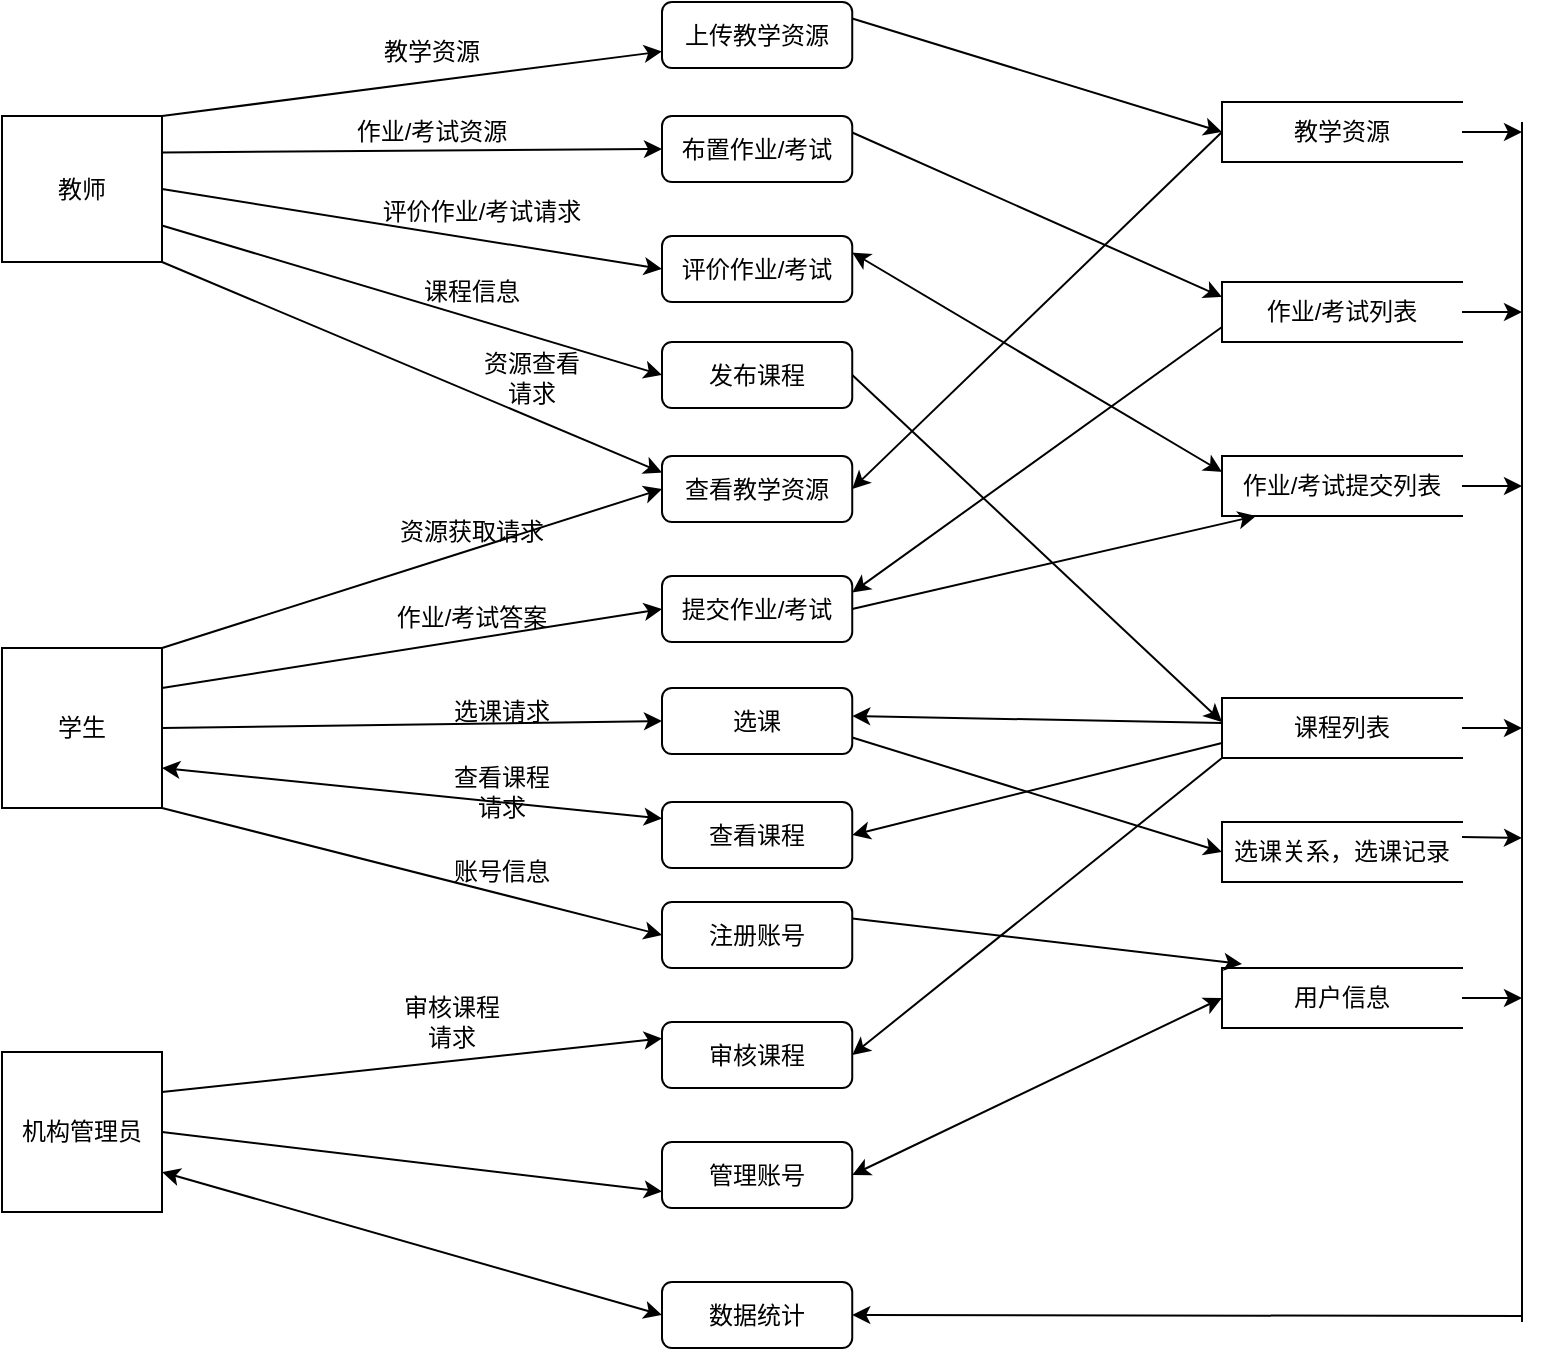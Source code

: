 <mxfile>
    <diagram id="RD9v1dBwKJLtjtYIJkta" name="Page-1">
        <mxGraphModel dx="1130" dy="825" grid="1" gridSize="10" guides="1" tooltips="1" connect="1" arrows="1" fold="1" page="1" pageScale="1" pageWidth="850" pageHeight="1100" math="0" shadow="0">
            <root>
                <mxCell id="0"/>
                <mxCell id="1" parent="0"/>
                <mxCell id="87" style="edgeStyle=none;html=1;exitX=1;exitY=0;exitDx=0;exitDy=0;entryX=0;entryY=0.5;entryDx=0;entryDy=0;" parent="1" source="3" target="20" edge="1">
                    <mxGeometry relative="1" as="geometry"/>
                </mxCell>
                <mxCell id="88" style="edgeStyle=none;html=1;exitX=1;exitY=0.25;exitDx=0;exitDy=0;entryX=0;entryY=0.5;entryDx=0;entryDy=0;" parent="1" source="3" target="62" edge="1">
                    <mxGeometry relative="1" as="geometry"/>
                </mxCell>
                <mxCell id="90" style="edgeStyle=none;html=1;exitX=1;exitY=0.5;exitDx=0;exitDy=0;entryX=0;entryY=0.5;entryDx=0;entryDy=0;" parent="1" source="3" target="8" edge="1">
                    <mxGeometry relative="1" as="geometry"/>
                </mxCell>
                <mxCell id="91" style="edgeStyle=none;html=1;exitX=1;exitY=0.75;exitDx=0;exitDy=0;entryX=0;entryY=0.25;entryDx=0;entryDy=0;startArrow=classic;startFill=1;" parent="1" source="3" target="75" edge="1">
                    <mxGeometry relative="1" as="geometry"/>
                </mxCell>
                <mxCell id="92" style="edgeStyle=none;html=1;exitX=1;exitY=1;exitDx=0;exitDy=0;entryX=0;entryY=0.5;entryDx=0;entryDy=0;" parent="1" source="3" target="74" edge="1">
                    <mxGeometry relative="1" as="geometry"/>
                </mxCell>
                <mxCell id="3" value="学生" style="rounded=0;whiteSpace=wrap;html=1;" parent="1" vertex="1">
                    <mxGeometry x="30" y="513" width="80" height="80" as="geometry"/>
                </mxCell>
                <mxCell id="6" value="选课请求" style="text;html=1;align=center;verticalAlign=middle;whiteSpace=wrap;rounded=0;" parent="1" vertex="1">
                    <mxGeometry x="250" y="530" width="60" height="30" as="geometry"/>
                </mxCell>
                <mxCell id="108" style="edgeStyle=none;html=1;exitX=1;exitY=0.75;exitDx=0;exitDy=0;entryX=0;entryY=0.5;entryDx=0;entryDy=0;" parent="1" source="8" target="17" edge="1">
                    <mxGeometry relative="1" as="geometry"/>
                </mxCell>
                <mxCell id="8" value="选课" style="rounded=1;whiteSpace=wrap;html=1;flipH=1;flipV=1;" parent="1" vertex="1">
                    <mxGeometry x="360" y="533" width="95.12" height="33" as="geometry"/>
                </mxCell>
                <mxCell id="135" style="edgeStyle=none;html=1;exitX=1;exitY=0.25;exitDx=0;exitDy=0;" parent="1" source="17" edge="1">
                    <mxGeometry relative="1" as="geometry">
                        <mxPoint x="790" y="608" as="targetPoint"/>
                    </mxGeometry>
                </mxCell>
                <mxCell id="17" value="选课关系，选课记录" style="shape=partialRectangle;whiteSpace=wrap;html=1;left=0;right=0;fillColor=none;" parent="1" vertex="1">
                    <mxGeometry x="640" y="600" width="120" height="30" as="geometry"/>
                </mxCell>
                <mxCell id="18" style="edgeStyle=none;html=1;exitX=0;exitY=0;exitDx=0;exitDy=0;entryX=0;entryY=1;entryDx=0;entryDy=0;endArrow=none;endFill=0;" parent="1" source="17" target="17" edge="1">
                    <mxGeometry relative="1" as="geometry"/>
                </mxCell>
                <mxCell id="20" value="查看教学资源" style="rounded=1;whiteSpace=wrap;html=1;flipH=1;flipV=1;" parent="1" vertex="1">
                    <mxGeometry x="360" y="417" width="95.12" height="33" as="geometry"/>
                </mxCell>
                <mxCell id="124" style="edgeStyle=none;html=1;exitX=0;exitY=0.5;exitDx=0;exitDy=0;entryX=1;entryY=0.5;entryDx=0;entryDy=0;" parent="1" source="24" target="20" edge="1">
                    <mxGeometry relative="1" as="geometry"/>
                </mxCell>
                <mxCell id="134" style="edgeStyle=none;html=1;exitX=1;exitY=0.5;exitDx=0;exitDy=0;" parent="1" source="24" edge="1">
                    <mxGeometry relative="1" as="geometry">
                        <mxPoint x="790" y="255" as="targetPoint"/>
                    </mxGeometry>
                </mxCell>
                <mxCell id="24" value="教学资源" style="shape=partialRectangle;whiteSpace=wrap;html=1;left=0;right=0;fillColor=none;" parent="1" vertex="1">
                    <mxGeometry x="640" y="240" width="120" height="30" as="geometry"/>
                </mxCell>
                <mxCell id="25" style="edgeStyle=none;html=1;exitX=0;exitY=0;exitDx=0;exitDy=0;entryX=0;entryY=1;entryDx=0;entryDy=0;endArrow=none;endFill=0;" parent="1" source="24" target="24" edge="1">
                    <mxGeometry relative="1" as="geometry"/>
                </mxCell>
                <mxCell id="28" value="教学资源" style="text;html=1;align=center;verticalAlign=middle;whiteSpace=wrap;rounded=0;" parent="1" vertex="1">
                    <mxGeometry x="210" y="200" width="70" height="30" as="geometry"/>
                </mxCell>
                <mxCell id="103" style="edgeStyle=none;html=1;exitX=1;exitY=0.5;exitDx=0;exitDy=0;" parent="1" source="30" edge="1">
                    <mxGeometry relative="1" as="geometry">
                        <mxPoint x="640" y="550" as="targetPoint"/>
                    </mxGeometry>
                </mxCell>
                <mxCell id="30" value="发布课程" style="rounded=1;whiteSpace=wrap;html=1;flipH=1;flipV=1;" parent="1" vertex="1">
                    <mxGeometry x="360" y="360" width="95.12" height="33" as="geometry"/>
                </mxCell>
                <mxCell id="31" value="审核课程" style="rounded=1;whiteSpace=wrap;html=1;flipH=1;flipV=1;" parent="1" vertex="1">
                    <mxGeometry x="360" y="700" width="95.12" height="33" as="geometry"/>
                </mxCell>
                <mxCell id="100" style="edgeStyle=none;html=1;exitX=0;exitY=1;exitDx=0;exitDy=0;entryX=1;entryY=0.5;entryDx=0;entryDy=0;" parent="1" source="35" target="31" edge="1">
                    <mxGeometry relative="1" as="geometry"/>
                </mxCell>
                <mxCell id="101" style="edgeStyle=none;html=1;exitX=0;exitY=0.75;exitDx=0;exitDy=0;entryX=1;entryY=0.5;entryDx=0;entryDy=0;" parent="1" source="35" target="75" edge="1">
                    <mxGeometry relative="1" as="geometry"/>
                </mxCell>
                <mxCell id="102" style="edgeStyle=none;html=1;entryX=1;entryY=0.5;entryDx=0;entryDy=0;" parent="1" edge="1">
                    <mxGeometry relative="1" as="geometry">
                        <mxPoint x="640" y="550.5" as="sourcePoint"/>
                        <mxPoint x="455.12" y="547" as="targetPoint"/>
                    </mxGeometry>
                </mxCell>
                <mxCell id="131" style="edgeStyle=none;html=1;exitX=1;exitY=0.5;exitDx=0;exitDy=0;" parent="1" source="35" edge="1">
                    <mxGeometry relative="1" as="geometry">
                        <mxPoint x="790" y="553" as="targetPoint"/>
                    </mxGeometry>
                </mxCell>
                <mxCell id="35" value="课程列表" style="shape=partialRectangle;whiteSpace=wrap;html=1;left=0;right=0;fillColor=none;" parent="1" vertex="1">
                    <mxGeometry x="640" y="538" width="120" height="30" as="geometry"/>
                </mxCell>
                <mxCell id="36" style="edgeStyle=none;html=1;exitX=0;exitY=0;exitDx=0;exitDy=0;entryX=0;entryY=1;entryDx=0;entryDy=0;endArrow=none;endFill=0;" parent="1" source="35" target="35" edge="1">
                    <mxGeometry relative="1" as="geometry"/>
                </mxCell>
                <mxCell id="79" style="edgeStyle=none;html=1;exitX=1;exitY=0;exitDx=0;exitDy=0;entryX=0;entryY=0.75;entryDx=0;entryDy=0;" parent="1" source="39" target="57" edge="1">
                    <mxGeometry relative="1" as="geometry"/>
                </mxCell>
                <mxCell id="80" style="edgeStyle=none;html=1;exitX=1;exitY=0.25;exitDx=0;exitDy=0;entryX=0;entryY=0.5;entryDx=0;entryDy=0;" parent="1" source="39" target="53" edge="1">
                    <mxGeometry relative="1" as="geometry"/>
                </mxCell>
                <mxCell id="81" style="edgeStyle=none;html=1;exitX=1;exitY=0.5;exitDx=0;exitDy=0;entryX=0;entryY=0.5;entryDx=0;entryDy=0;" parent="1" source="39" target="73" edge="1">
                    <mxGeometry relative="1" as="geometry"/>
                </mxCell>
                <mxCell id="82" style="edgeStyle=none;html=1;exitX=1;exitY=0.75;exitDx=0;exitDy=0;entryX=0;entryY=0.5;entryDx=0;entryDy=0;" parent="1" source="39" target="30" edge="1">
                    <mxGeometry relative="1" as="geometry"/>
                </mxCell>
                <mxCell id="85" style="edgeStyle=none;html=1;exitX=1;exitY=1;exitDx=0;exitDy=0;entryX=0;entryY=0.25;entryDx=0;entryDy=0;" parent="1" source="39" target="20" edge="1">
                    <mxGeometry relative="1" as="geometry"/>
                </mxCell>
                <mxCell id="39" value="教师" style="rounded=0;whiteSpace=wrap;html=1;" parent="1" vertex="1">
                    <mxGeometry x="30" y="247" width="80" height="73" as="geometry"/>
                </mxCell>
                <mxCell id="93" style="edgeStyle=none;html=1;exitX=1;exitY=0.25;exitDx=0;exitDy=0;entryX=0;entryY=0.25;entryDx=0;entryDy=0;" parent="1" source="44" target="31" edge="1">
                    <mxGeometry relative="1" as="geometry"/>
                </mxCell>
                <mxCell id="94" style="edgeStyle=none;html=1;exitX=1;exitY=0.5;exitDx=0;exitDy=0;entryX=0;entryY=0.75;entryDx=0;entryDy=0;" parent="1" source="44" target="78" edge="1">
                    <mxGeometry relative="1" as="geometry"/>
                </mxCell>
                <mxCell id="126" style="edgeStyle=none;html=1;exitX=1;exitY=0.75;exitDx=0;exitDy=0;entryX=0;entryY=0.5;entryDx=0;entryDy=0;startArrow=classic;startFill=1;" parent="1" source="44" target="125" edge="1">
                    <mxGeometry relative="1" as="geometry"/>
                </mxCell>
                <mxCell id="44" value="机构管理员" style="rounded=0;whiteSpace=wrap;html=1;" parent="1" vertex="1">
                    <mxGeometry x="30" y="715" width="80" height="80" as="geometry"/>
                </mxCell>
                <mxCell id="46" value="审核课程请求" style="text;html=1;align=center;verticalAlign=middle;whiteSpace=wrap;rounded=0;" parent="1" vertex="1">
                    <mxGeometry x="225" y="685" width="60" height="30" as="geometry"/>
                </mxCell>
                <mxCell id="116" style="edgeStyle=none;html=1;exitX=1;exitY=0.25;exitDx=0;exitDy=0;entryX=0;entryY=0.25;entryDx=0;entryDy=0;" parent="1" source="53" target="65" edge="1">
                    <mxGeometry relative="1" as="geometry"/>
                </mxCell>
                <mxCell id="53" value="布置作业/考试" style="rounded=1;whiteSpace=wrap;html=1;flipH=1;flipV=1;" parent="1" vertex="1">
                    <mxGeometry x="360" y="247" width="95.12" height="33" as="geometry"/>
                </mxCell>
                <mxCell id="111" style="edgeStyle=none;html=1;exitX=1;exitY=0.25;exitDx=0;exitDy=0;entryX=0;entryY=0.5;entryDx=0;entryDy=0;" parent="1" source="57" target="24" edge="1">
                    <mxGeometry relative="1" as="geometry"/>
                </mxCell>
                <mxCell id="57" value="上传教学资源" style="rounded=1;whiteSpace=wrap;html=1;flipH=1;flipV=1;" parent="1" vertex="1">
                    <mxGeometry x="360" y="190" width="95.12" height="33" as="geometry"/>
                </mxCell>
                <mxCell id="119" style="edgeStyle=none;html=1;exitX=1;exitY=0.5;exitDx=0;exitDy=0;entryX=0.142;entryY=1;entryDx=0;entryDy=0;entryPerimeter=0;" parent="1" source="62" target="69" edge="1">
                    <mxGeometry relative="1" as="geometry">
                        <mxPoint x="640" y="430" as="targetPoint"/>
                    </mxGeometry>
                </mxCell>
                <mxCell id="62" value="提交作业/考试" style="rounded=1;whiteSpace=wrap;html=1;flipH=1;flipV=1;" parent="1" vertex="1">
                    <mxGeometry x="360" y="477" width="95.12" height="33" as="geometry"/>
                </mxCell>
                <mxCell id="117" style="edgeStyle=none;html=1;exitX=0;exitY=0.75;exitDx=0;exitDy=0;entryX=1;entryY=0.25;entryDx=0;entryDy=0;" parent="1" source="65" target="62" edge="1">
                    <mxGeometry relative="1" as="geometry"/>
                </mxCell>
                <mxCell id="133" style="edgeStyle=none;html=1;exitX=1;exitY=0.5;exitDx=0;exitDy=0;" parent="1" source="65" edge="1">
                    <mxGeometry relative="1" as="geometry">
                        <mxPoint x="790" y="345" as="targetPoint"/>
                    </mxGeometry>
                </mxCell>
                <mxCell id="65" value="&lt;span style=&quot;color: rgb(0, 0, 0);&quot;&gt;作业/考试列表&lt;/span&gt;" style="shape=partialRectangle;whiteSpace=wrap;html=1;left=0;right=0;fillColor=none;" parent="1" vertex="1">
                    <mxGeometry x="640" y="330" width="120" height="30" as="geometry"/>
                </mxCell>
                <mxCell id="66" style="edgeStyle=none;html=1;exitX=0;exitY=0;exitDx=0;exitDy=0;entryX=0;entryY=1;entryDx=0;entryDy=0;endArrow=none;endFill=0;" parent="1" source="65" target="65" edge="1">
                    <mxGeometry relative="1" as="geometry"/>
                </mxCell>
                <mxCell id="120" style="edgeStyle=none;html=1;entryX=1;entryY=0.25;entryDx=0;entryDy=0;startArrow=classic;startFill=1;" parent="1" target="73" edge="1">
                    <mxGeometry relative="1" as="geometry">
                        <mxPoint x="640" y="425" as="sourcePoint"/>
                    </mxGeometry>
                </mxCell>
                <mxCell id="132" style="edgeStyle=none;html=1;exitX=1;exitY=0.5;exitDx=0;exitDy=0;" parent="1" source="69" edge="1">
                    <mxGeometry relative="1" as="geometry">
                        <mxPoint x="790" y="432" as="targetPoint"/>
                    </mxGeometry>
                </mxCell>
                <mxCell id="69" value="&lt;span style=&quot;color: rgb(0, 0, 0);&quot;&gt;作业/考试提交列表&lt;/span&gt;" style="shape=partialRectangle;whiteSpace=wrap;html=1;left=0;right=0;fillColor=none;" parent="1" vertex="1">
                    <mxGeometry x="640" y="417" width="120" height="30" as="geometry"/>
                </mxCell>
                <mxCell id="70" style="edgeStyle=none;html=1;exitX=0;exitY=0;exitDx=0;exitDy=0;entryX=0;entryY=1;entryDx=0;entryDy=0;endArrow=none;endFill=0;" parent="1" source="69" target="69" edge="1">
                    <mxGeometry relative="1" as="geometry"/>
                </mxCell>
                <mxCell id="73" value="评价作业/考试" style="rounded=1;whiteSpace=wrap;html=1;flipH=1;flipV=1;" parent="1" vertex="1">
                    <mxGeometry x="360" y="307" width="95.12" height="33" as="geometry"/>
                </mxCell>
                <mxCell id="107" style="edgeStyle=none;html=1;exitX=1;exitY=0.25;exitDx=0;exitDy=0;entryX=0.083;entryY=-0.067;entryDx=0;entryDy=0;entryPerimeter=0;" parent="1" source="74" target="76" edge="1">
                    <mxGeometry relative="1" as="geometry">
                        <mxPoint x="650" y="680" as="targetPoint"/>
                    </mxGeometry>
                </mxCell>
                <mxCell id="74" value="注册账号" style="rounded=1;whiteSpace=wrap;html=1;flipH=1;flipV=1;" parent="1" vertex="1">
                    <mxGeometry x="360" y="640" width="95.12" height="33" as="geometry"/>
                </mxCell>
                <mxCell id="75" value="查看课程" style="rounded=1;whiteSpace=wrap;html=1;flipH=1;flipV=1;" parent="1" vertex="1">
                    <mxGeometry x="360" y="590" width="95.12" height="33" as="geometry"/>
                </mxCell>
                <mxCell id="109" style="edgeStyle=none;html=1;exitX=0;exitY=0.5;exitDx=0;exitDy=0;entryX=1;entryY=0.5;entryDx=0;entryDy=0;startArrow=classic;startFill=1;" parent="1" source="76" target="78" edge="1">
                    <mxGeometry relative="1" as="geometry"/>
                </mxCell>
                <mxCell id="136" style="edgeStyle=none;html=1;exitX=1;exitY=0.5;exitDx=0;exitDy=0;" parent="1" source="76" edge="1">
                    <mxGeometry relative="1" as="geometry">
                        <mxPoint x="790" y="688" as="targetPoint"/>
                    </mxGeometry>
                </mxCell>
                <mxCell id="76" value="用户信息" style="shape=partialRectangle;whiteSpace=wrap;html=1;left=0;right=0;fillColor=none;" parent="1" vertex="1">
                    <mxGeometry x="640" y="673" width="120" height="30" as="geometry"/>
                </mxCell>
                <mxCell id="77" style="edgeStyle=none;html=1;exitX=0;exitY=0;exitDx=0;exitDy=0;entryX=0;entryY=1;entryDx=0;entryDy=0;endArrow=none;endFill=0;" parent="1" source="76" target="76" edge="1">
                    <mxGeometry relative="1" as="geometry"/>
                </mxCell>
                <mxCell id="78" value="管理账号" style="rounded=1;whiteSpace=wrap;html=1;flipH=1;flipV=1;" parent="1" vertex="1">
                    <mxGeometry x="360" y="760" width="95.12" height="33" as="geometry"/>
                </mxCell>
                <mxCell id="83" value="作业/考试资源" style="text;html=1;align=center;verticalAlign=middle;whiteSpace=wrap;rounded=0;" parent="1" vertex="1">
                    <mxGeometry x="205" y="240" width="80" height="30" as="geometry"/>
                </mxCell>
                <mxCell id="84" value="评价作业/考试请求" style="text;html=1;align=center;verticalAlign=middle;whiteSpace=wrap;rounded=0;" parent="1" vertex="1">
                    <mxGeometry x="215" y="280" width="110" height="30" as="geometry"/>
                </mxCell>
                <mxCell id="86" value="资源获取请求" style="text;html=1;align=center;verticalAlign=middle;whiteSpace=wrap;rounded=0;" parent="1" vertex="1">
                    <mxGeometry x="210" y="440" width="110" height="30" as="geometry"/>
                </mxCell>
                <mxCell id="89" value="作业/考试答案" style="text;html=1;align=center;verticalAlign=middle;whiteSpace=wrap;rounded=0;" parent="1" vertex="1">
                    <mxGeometry x="210" y="483" width="110" height="30" as="geometry"/>
                </mxCell>
                <mxCell id="99" value="资源查看请求" style="text;html=1;align=center;verticalAlign=middle;whiteSpace=wrap;rounded=0;" parent="1" vertex="1">
                    <mxGeometry x="265" y="363" width="60" height="30" as="geometry"/>
                </mxCell>
                <mxCell id="104" value="课程信息" style="text;html=1;align=center;verticalAlign=middle;whiteSpace=wrap;rounded=0;" parent="1" vertex="1">
                    <mxGeometry x="235" y="320" width="60" height="30" as="geometry"/>
                </mxCell>
                <mxCell id="112" value="查看课程请求" style="text;html=1;align=center;verticalAlign=middle;whiteSpace=wrap;rounded=0;" parent="1" vertex="1">
                    <mxGeometry x="250" y="570" width="60" height="30" as="geometry"/>
                </mxCell>
                <mxCell id="113" value="账号信息" style="text;html=1;align=center;verticalAlign=middle;whiteSpace=wrap;rounded=0;" parent="1" vertex="1">
                    <mxGeometry x="250" y="610" width="60" height="30" as="geometry"/>
                </mxCell>
                <mxCell id="125" value="数据统计" style="rounded=1;whiteSpace=wrap;html=1;flipH=1;flipV=1;" parent="1" vertex="1">
                    <mxGeometry x="360" y="830" width="95.12" height="33" as="geometry"/>
                </mxCell>
                <mxCell id="128" value="" style="endArrow=classic;html=1;entryX=1;entryY=0.5;entryDx=0;entryDy=0;" parent="1" target="125" edge="1">
                    <mxGeometry width="50" height="50" relative="1" as="geometry">
                        <mxPoint x="790" y="847" as="sourcePoint"/>
                        <mxPoint x="770" y="800" as="targetPoint"/>
                    </mxGeometry>
                </mxCell>
                <mxCell id="129" value="" style="endArrow=none;html=1;" parent="1" edge="1">
                    <mxGeometry width="50" height="50" relative="1" as="geometry">
                        <mxPoint x="790" y="850" as="sourcePoint"/>
                        <mxPoint x="790" y="250" as="targetPoint"/>
                    </mxGeometry>
                </mxCell>
            </root>
        </mxGraphModel>
    </diagram>
</mxfile>